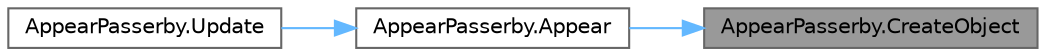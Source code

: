 digraph "AppearPasserby.CreateObject"
{
 // LATEX_PDF_SIZE
  bgcolor="transparent";
  edge [fontname=Helvetica,fontsize=10,labelfontname=Helvetica,labelfontsize=10];
  node [fontname=Helvetica,fontsize=10,shape=box,height=0.2,width=0.4];
  rankdir="RL";
  Node1 [id="Node000001",label="AppearPasserby.CreateObject",height=0.2,width=0.4,color="gray40", fillcolor="grey60", style="filled", fontcolor="black",tooltip=" "];
  Node1 -> Node2 [id="edge1_Node000001_Node000002",dir="back",color="steelblue1",style="solid",tooltip=" "];
  Node2 [id="Node000002",label="AppearPasserby.Appear",height=0.2,width=0.4,color="grey40", fillcolor="white", style="filled",URL="$class_appear_passerby.html#aa9f898cca2881cb426284f761c316c5b",tooltip=" "];
  Node2 -> Node3 [id="edge2_Node000002_Node000003",dir="back",color="steelblue1",style="solid",tooltip=" "];
  Node3 [id="Node000003",label="AppearPasserby.Update",height=0.2,width=0.4,color="grey40", fillcolor="white", style="filled",URL="$class_appear_passerby.html#a315bd4bd94f9d4e0445624fbc4eea4ff",tooltip=" "];
}
